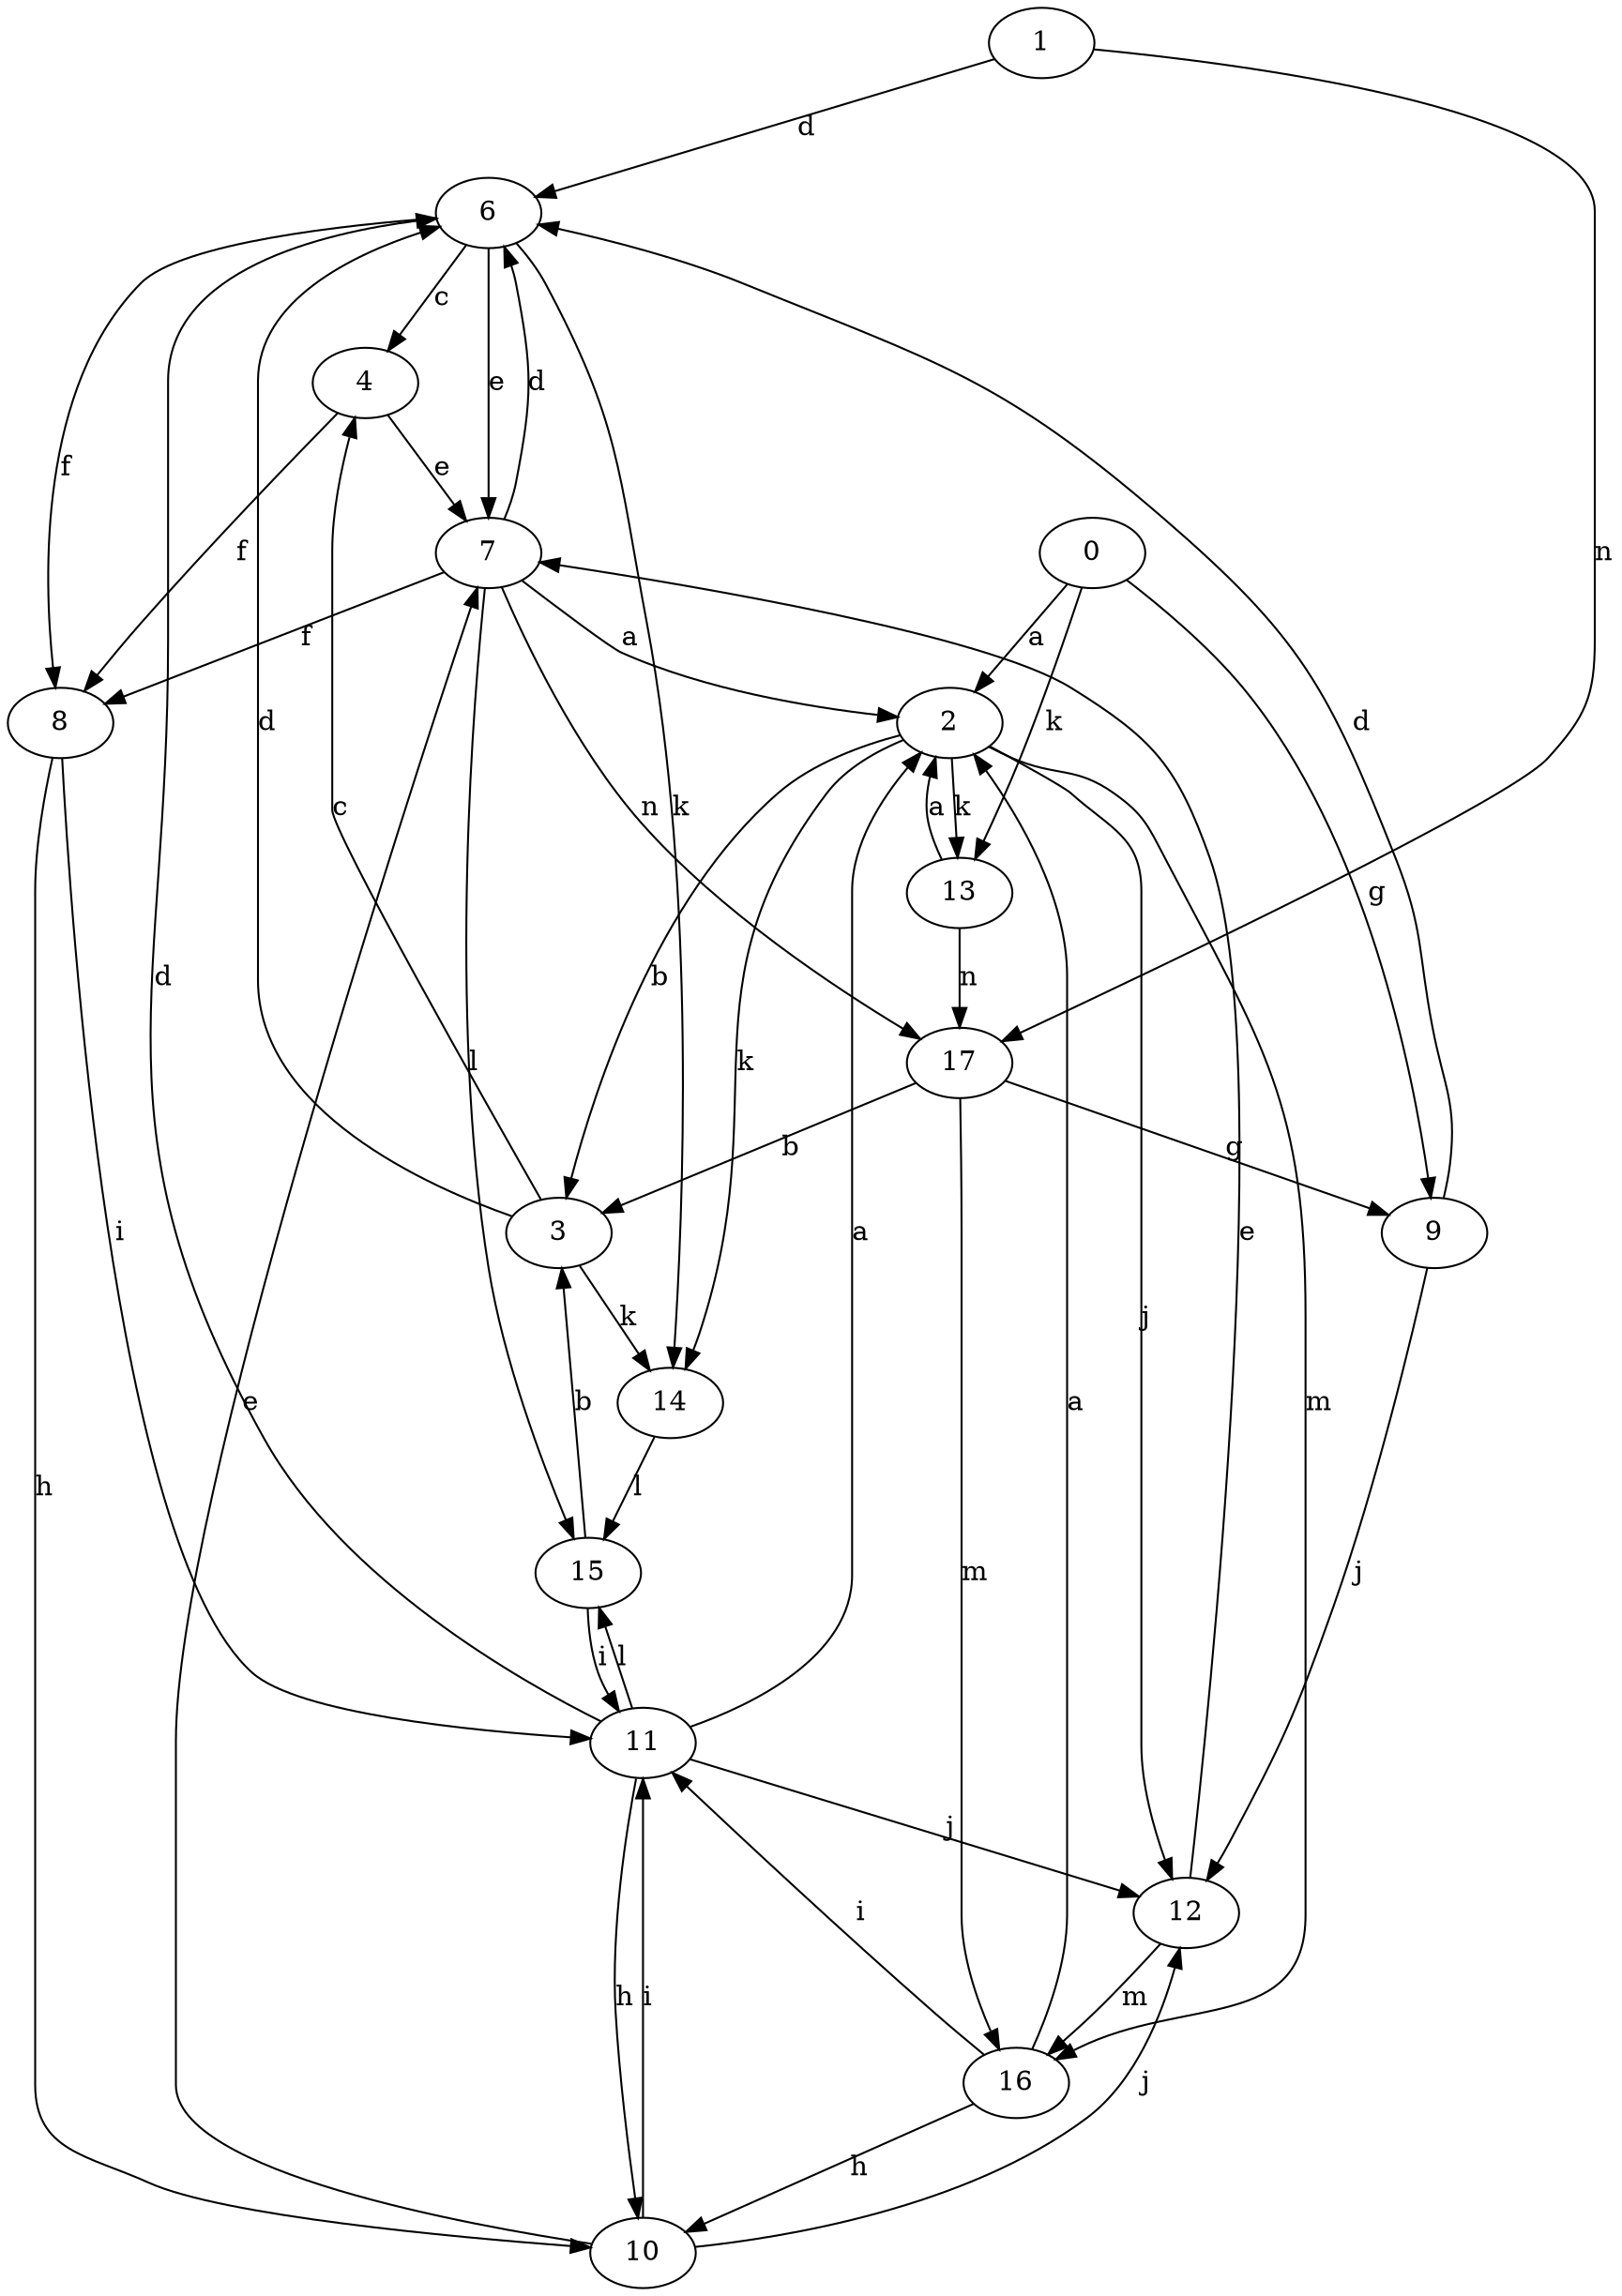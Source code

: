 strict digraph  {
1;
2;
3;
4;
0;
6;
7;
8;
9;
10;
11;
12;
13;
14;
15;
16;
17;
1 -> 6  [label=d];
1 -> 17  [label=n];
2 -> 3  [label=b];
2 -> 12  [label=j];
2 -> 13  [label=k];
2 -> 14  [label=k];
2 -> 16  [label=m];
3 -> 4  [label=c];
3 -> 6  [label=d];
3 -> 14  [label=k];
4 -> 7  [label=e];
4 -> 8  [label=f];
0 -> 2  [label=a];
0 -> 9  [label=g];
0 -> 13  [label=k];
6 -> 4  [label=c];
6 -> 7  [label=e];
6 -> 8  [label=f];
6 -> 14  [label=k];
7 -> 2  [label=a];
7 -> 6  [label=d];
7 -> 8  [label=f];
7 -> 15  [label=l];
7 -> 17  [label=n];
8 -> 10  [label=h];
8 -> 11  [label=i];
9 -> 6  [label=d];
9 -> 12  [label=j];
10 -> 7  [label=e];
10 -> 11  [label=i];
10 -> 12  [label=j];
11 -> 2  [label=a];
11 -> 6  [label=d];
11 -> 10  [label=h];
11 -> 12  [label=j];
11 -> 15  [label=l];
12 -> 7  [label=e];
12 -> 16  [label=m];
13 -> 2  [label=a];
13 -> 17  [label=n];
14 -> 15  [label=l];
15 -> 3  [label=b];
15 -> 11  [label=i];
16 -> 2  [label=a];
16 -> 10  [label=h];
16 -> 11  [label=i];
17 -> 3  [label=b];
17 -> 9  [label=g];
17 -> 16  [label=m];
}
